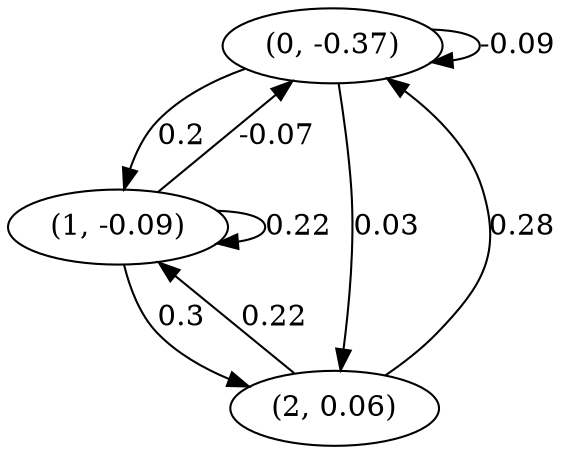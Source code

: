 digraph {
    0 [ label = "(0, -0.37)" ]
    1 [ label = "(1, -0.09)" ]
    2 [ label = "(2, 0.06)" ]
    0 -> 0 [ label = "-0.09" ]
    1 -> 1 [ label = "0.22" ]
    1 -> 0 [ label = "-0.07" ]
    2 -> 0 [ label = "0.28" ]
    0 -> 1 [ label = "0.2" ]
    2 -> 1 [ label = "0.22" ]
    0 -> 2 [ label = "0.03" ]
    1 -> 2 [ label = "0.3" ]
}

